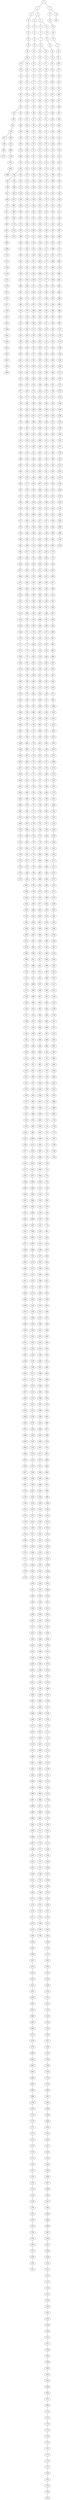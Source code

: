 graph {
0 -- 1
0 -- 9
1 -- 5
1 -- 2
5 -- 10
10 -- 14
14 -- 25
25 -- 26
26 -- 35
35 -- 36
36 -- 38
38 -- 39
38 -- 44
39 -- 40
40 -- 41
41 -- 46
46 -- 47
47 -- 49
49 -- 96
96 -- 125
125 -- 132
125 -- 142
132 -- 245
245 -- 324
324 -- 326
326 -- 437
326 -- 449
437 -- 438
438 -- 465
465 -- 1175
449 -- 554
554 -- 988
988 -- 1129
1129 -- 1411
1411 -- 1492
1492 -- 1694
142 -- 147
147 -- 148
148 -- 149
149 -- 150
150 -- 240
240 -- 279
279 -- 280
280 -- 281
281 -- 283
283 -- 286
283 -- 291
286 -- 287
286 -- 332
287 -- 339
339 -- 627
627 -- 644
644 -- 779
779 -- 811
811 -- 878
878 -- 900
900 -- 901
901 -- 983
983 -- 1005
1005 -- 1009
1009 -- 1114
1114 -- 1115
1115 -- 1120
1120 -- 1130
1130 -- 1131
1131 -- 1176
1176 -- 1217
1217 -- 1251
1251 -- 1317
1317 -- 1320
1320 -- 1321
1321 -- 1423
1423 -- 1439
1439 -- 1441
1441 -- 1442
1442 -- 1452
1452 -- 1453
1453 -- 1622
1622 -- 1635
1635 -- 1636
332 -- 480
480 -- 650
650 -- 873
873 -- 989
989 -- 1063
1063 -- 1169
1169 -- 1179
1179 -- 1574
1574 -- 1575
291 -- 323
323 -- 327
327 -- 333
333 -- 334
334 -- 340
340 -- 366
366 -- 367
367 -- 371
371 -- 387
387 -- 389
389 -- 394
394 -- 411
411 -- 420
420 -- 422
422 -- 423
423 -- 424
424 -- 425
425 -- 466
466 -- 467
467 -- 468
468 -- 469
469 -- 470
470 -- 515
515 -- 521
521 -- 522
522 -- 523
523 -- 592
592 -- 632
632 -- 633
633 -- 641
641 -- 653
653 -- 674
674 -- 675
675 -- 676
676 -- 677
677 -- 724
724 -- 739
739 -- 743
743 -- 766
766 -- 767
767 -- 768
768 -- 780
780 -- 812
812 -- 821
821 -- 845
845 -- 866
866 -- 887
887 -- 892
892 -- 895
895 -- 902
902 -- 913
913 -- 915
915 -- 940
940 -- 953
953 -- 976
976 -- 977
977 -- 978
978 -- 979
979 -- 980
980 -- 981
981 -- 982
982 -- 1002
1002 -- 1016
1016 -- 1017
1017 -- 1064
1064 -- 1072
1072 -- 1095
1095 -- 1100
1100 -- 1101
1101 -- 1127
1127 -- 1132
1132 -- 1139
1139 -- 1140
1140 -- 1164
1164 -- 1170
1170 -- 1171
1171 -- 1173
1173 -- 1199
1199 -- 1248
1248 -- 1270
1270 -- 1295
1295 -- 1296
1296 -- 1302
1302 -- 1303
1303 -- 1304
1304 -- 1305
1305 -- 1366
1366 -- 1403
1403 -- 1404
1404 -- 1405
1405 -- 1407
1407 -- 1408
1408 -- 1458
1458 -- 1589
1589 -- 1626
1626 -- 1627
1627 -- 1629
1629 -- 1656
1656 -- 1657
1657 -- 1658
1658 -- 1659
1659 -- 1660
1660 -- 1661
1661 -- 1673
1673 -- 1695
1695 -- 1700
1700 -- 1701
1701 -- 1702
1702 -- 1703
1703 -- 1729
1729 -- 1730
1730 -- 1734
1734 -- 1735
1735 -- 1753
44 -- 48
48 -- 64
64 -- 65
65 -- 97
97 -- 118
118 -- 124
124 -- 131
131 -- 156
156 -- 157
157 -- 165
165 -- 166
166 -- 167
167 -- 168
168 -- 182
182 -- 209
209 -- 210
210 -- 212
212 -- 213
213 -- 214
214 -- 215
215 -- 216
216 -- 250
250 -- 251
251 -- 252
252 -- 253
253 -- 264
264 -- 271
271 -- 273
273 -- 282
282 -- 325
325 -- 335
335 -- 336
336 -- 341
341 -- 351
351 -- 363
363 -- 369
369 -- 372
372 -- 373
373 -- 375
375 -- 376
376 -- 378
378 -- 388
388 -- 395
395 -- 400
400 -- 401
401 -- 429
429 -- 430
430 -- 431
431 -- 433
433 -- 441
441 -- 444
444 -- 475
475 -- 476
476 -- 477
477 -- 481
481 -- 482
482 -- 483
483 -- 486
486 -- 487
487 -- 488
488 -- 516
516 -- 517
517 -- 532
532 -- 541
541 -- 542
542 -- 543
543 -- 545
545 -- 577
577 -- 578
578 -- 579
579 -- 580
580 -- 581
581 -- 582
582 -- 583
583 -- 595
595 -- 596
596 -- 597
597 -- 609
609 -- 617
617 -- 626
626 -- 634
634 -- 635
635 -- 642
642 -- 654
654 -- 655
655 -- 656
656 -- 657
657 -- 658
658 -- 659
659 -- 742
742 -- 750
750 -- 751
751 -- 754
754 -- 771
771 -- 772
772 -- 775
775 -- 781
781 -- 788
788 -- 789
789 -- 790
790 -- 791
791 -- 792
792 -- 793
793 -- 794
794 -- 795
795 -- 796
796 -- 797
797 -- 798
798 -- 799
799 -- 800
800 -- 802
802 -- 807
807 -- 808
808 -- 816
816 -- 817
817 -- 822
822 -- 841
841 -- 843
843 -- 846
846 -- 879
879 -- 891
891 -- 893
893 -- 897
897 -- 898
898 -- 899
899 -- 903
903 -- 950
950 -- 951
951 -- 972
972 -- 973
973 -- 984
984 -- 995
995 -- 1003
1003 -- 1004
1004 -- 1010
1010 -- 1018
1018 -- 1020
1020 -- 1042
1042 -- 1043
1043 -- 1046
1046 -- 1065
1065 -- 1073
1073 -- 1079
1079 -- 1083
1083 -- 1096
1096 -- 1102
1102 -- 1134
1134 -- 1135
1135 -- 1136
1136 -- 1137
1137 -- 1138
1138 -- 1144
1144 -- 1146
1146 -- 1147
1147 -- 1166
1166 -- 1177
1177 -- 1180
1180 -- 1181
1181 -- 1183
1183 -- 1204
1204 -- 1215
1215 -- 1218
1218 -- 1219
1219 -- 1221
1221 -- 1222
1222 -- 1225
1225 -- 1226
1226 -- 1227
1227 -- 1230
1230 -- 1231
1231 -- 1232
1232 -- 1233
1233 -- 1234
1234 -- 1235
1235 -- 1236
1236 -- 1237
1237 -- 1249
1249 -- 1253
1253 -- 1271
1271 -- 1297
1297 -- 1298
1298 -- 1299
1299 -- 1306
1306 -- 1307
1307 -- 1308
1308 -- 1342
1342 -- 1343
1343 -- 1346
1346 -- 1347
1347 -- 1350
1350 -- 1357
1357 -- 1360
1360 -- 1400
1400 -- 1401
1401 -- 1409
1409 -- 1415
1415 -- 1421
1421 -- 1426
1426 -- 1444
1444 -- 1445
1445 -- 1448
1448 -- 1474
1474 -- 1567
1567 -- 1568
1568 -- 1569
1569 -- 1570
1570 -- 1571
1571 -- 1587
1587 -- 1591
1591 -- 1593
1593 -- 1609
1609 -- 1610
1610 -- 1611
1611 -- 1616
1616 -- 1617
1617 -- 1620
1620 -- 1621
1621 -- 1624
1624 -- 1628
1628 -- 1630
1630 -- 1637
1637 -- 1640
1640 -- 1644
1644 -- 1665
1665 -- 1669
1669 -- 1670
1670 -- 1674
1674 -- 1677
1677 -- 1696
1696 -- 1697
1697 -- 1704
1704 -- 1705
1705 -- 1706
1706 -- 1707
1707 -- 1724
1724 -- 1728
1728 -- 1736
1736 -- 1738
1738 -- 1768
1768 -- 1769
1769 -- 1770
1770 -- 1771
1771 -- 1772
1772 -- 1778
1778 -- 1779
2 -- 11
2 -- 3
11 -- 15
15 -- 31
31 -- 32
32 -- 33
33 -- 34
34 -- 37
37 -- 45
45 -- 50
50 -- 52
52 -- 57
57 -- 58
58 -- 59
59 -- 61
61 -- 63
63 -- 66
66 -- 67
67 -- 68
68 -- 69
69 -- 79
79 -- 80
80 -- 93
93 -- 95
95 -- 98
98 -- 133
133 -- 134
134 -- 143
143 -- 146
146 -- 174
174 -- 183
183 -- 184
184 -- 185
185 -- 201
201 -- 205
205 -- 208
208 -- 211
211 -- 218
218 -- 235
235 -- 236
236 -- 237
237 -- 238
238 -- 239
239 -- 246
246 -- 257
257 -- 258
258 -- 261
261 -- 267
267 -- 268
268 -- 285
285 -- 288
288 -- 317
317 -- 328
328 -- 329
329 -- 331
331 -- 337
337 -- 342
342 -- 350
350 -- 352
352 -- 364
364 -- 370
370 -- 374
374 -- 379
379 -- 383
383 -- 396
396 -- 397
397 -- 398
398 -- 412
412 -- 413
413 -- 421
421 -- 426
426 -- 427
427 -- 428
428 -- 432
432 -- 435
435 -- 439
439 -- 453
453 -- 454
454 -- 455
455 -- 478
478 -- 492
492 -- 499
499 -- 505
505 -- 508
508 -- 509
509 -- 511
511 -- 513
513 -- 524
524 -- 525
525 -- 526
526 -- 527
527 -- 528
528 -- 529
529 -- 544
544 -- 546
546 -- 548
548 -- 549
549 -- 550
550 -- 553
553 -- 563
563 -- 574
574 -- 607
607 -- 608
608 -- 619
619 -- 624
624 -- 630
630 -- 631
631 -- 636
636 -- 640
640 -- 645
645 -- 646
646 -- 647
647 -- 651
651 -- 666
666 -- 671
671 -- 706
706 -- 721
721 -- 723
723 -- 726
726 -- 727
727 -- 734
734 -- 735
735 -- 736
736 -- 737
737 -- 738
738 -- 744
744 -- 745
745 -- 746
746 -- 747
747 -- 757
757 -- 758
758 -- 759
759 -- 761
761 -- 762
762 -- 765
765 -- 770
770 -- 776
776 -- 777
777 -- 782
782 -- 783
783 -- 784
784 -- 785
785 -- 786
786 -- 787
787 -- 803
803 -- 804
804 -- 813
813 -- 829
829 -- 842
842 -- 844
844 -- 847
847 -- 849
849 -- 850
850 -- 851
851 -- 869
869 -- 870
870 -- 871
871 -- 889
889 -- 894
894 -- 896
896 -- 904
904 -- 914
914 -- 916
916 -- 923
923 -- 925
925 -- 926
926 -- 927
927 -- 928
928 -- 929
929 -- 930
930 -- 937
937 -- 955
955 -- 956
956 -- 957
957 -- 958
958 -- 959
959 -- 963
963 -- 964
964 -- 968
968 -- 975
975 -- 985
985 -- 986
986 -- 1006
1006 -- 1015
1015 -- 1026
1026 -- 1027
1027 -- 1045
1045 -- 1047
1047 -- 1057
1057 -- 1060
1060 -- 1066
1066 -- 1068
1068 -- 1080
1080 -- 1084
1084 -- 1085
1085 -- 1086
1086 -- 1087
1087 -- 1088
1088 -- 1094
1094 -- 1097
1097 -- 1098
1098 -- 1103
1103 -- 1116
1116 -- 1141
1141 -- 1142
1142 -- 1143
1143 -- 1167
1167 -- 1178
1178 -- 1182
1182 -- 1185
1185 -- 1186
1186 -- 1188
1188 -- 1189
1189 -- 1190
1190 -- 1191
1191 -- 1192
1192 -- 1193
1193 -- 1194
1194 -- 1195
1195 -- 1196
1196 -- 1211
1211 -- 1212
1212 -- 1213
1213 -- 1214
1214 -- 1216
1216 -- 1220
1220 -- 1223
1223 -- 1228
1228 -- 1229
1229 -- 1238
1238 -- 1239
1239 -- 1240
1240 -- 1250
1250 -- 1254
1254 -- 1255
1255 -- 1256
1256 -- 1264
1264 -- 1268
1268 -- 1280
1280 -- 1281
1281 -- 1282
1282 -- 1318
1318 -- 1319
1319 -- 1331
1331 -- 1332
1332 -- 1336
1336 -- 1337
1337 -- 1338
1338 -- 1339
1339 -- 1340
1340 -- 1341
1341 -- 1344
1344 -- 1345
1345 -- 1352
1352 -- 1356
1356 -- 1361
1361 -- 1362
1362 -- 1363
1363 -- 1364
1364 -- 1369
1369 -- 1402
1402 -- 1412
1412 -- 1422
1422 -- 1424
1424 -- 1434
1434 -- 1435
1435 -- 1436
1436 -- 1438
1438 -- 1443
1443 -- 1450
1450 -- 1451
1451 -- 1459
1459 -- 1460
1460 -- 1461
1461 -- 1462
1462 -- 1468
1468 -- 1469
1469 -- 1475
1475 -- 1476
1476 -- 1477
1477 -- 1478
1478 -- 1479
1479 -- 1480
1480 -- 1481
1481 -- 1482
1482 -- 1483
1483 -- 1484
1484 -- 1485
1485 -- 1486
1486 -- 1487
1487 -- 1488
1488 -- 1489
1489 -- 1490
1490 -- 1491
1491 -- 1493
1493 -- 1496
1496 -- 1497
1497 -- 1498
1498 -- 1501
1501 -- 1502
1502 -- 1503
1503 -- 1548
1548 -- 1550
1550 -- 1562
1562 -- 1563
1563 -- 1572
1572 -- 1573
1573 -- 1576
1576 -- 1577
1577 -- 1578
1578 -- 1579
1579 -- 1580
1580 -- 1590
1590 -- 1592
1592 -- 1608
1608 -- 1612
1612 -- 1613
1613 -- 1618
1618 -- 1625
1625 -- 1631
1631 -- 1632
1632 -- 1638
1638 -- 1641
1641 -- 1653
1653 -- 1666
1666 -- 1667
1667 -- 1668
1668 -- 1675
1675 -- 1678
1678 -- 1679
1679 -- 1680
1680 -- 1681
1681 -- 1682
1682 -- 1683
1683 -- 1684
1684 -- 1685
1685 -- 1691
1691 -- 1698
1698 -- 1708
1708 -- 1709
1709 -- 1719
1719 -- 1720
1720 -- 1721
1721 -- 1722
1722 -- 1723
1723 -- 1725
1725 -- 1726
1726 -- 1731
1731 -- 1740
1740 -- 1741
1741 -- 1742
1742 -- 1745
1745 -- 1754
1754 -- 1758
1758 -- 1759
1759 -- 1760
1760 -- 1761
1761 -- 1762
1762 -- 1763
1763 -- 1764
1764 -- 1765
1765 -- 1766
1766 -- 1767
1767 -- 1784
1784 -- 1785
1785 -- 1791
3 -- 4
3 -- 8
4 -- 6
6 -- 7
7 -- 12
12 -- 16
12 -- 19
16 -- 18
18 -- 51
51 -- 53
53 -- 70
70 -- 71
71 -- 72
72 -- 73
73 -- 88
88 -- 89
89 -- 90
90 -- 91
91 -- 92
92 -- 102
102 -- 103
103 -- 110
110 -- 111
111 -- 119
119 -- 127
127 -- 128
128 -- 135
135 -- 144
144 -- 153
153 -- 159
159 -- 160
160 -- 161
161 -- 162
162 -- 163
163 -- 164
164 -- 194
194 -- 203
203 -- 226
226 -- 234
234 -- 262
262 -- 263
263 -- 265
265 -- 266
266 -- 272
272 -- 274
274 -- 276
276 -- 277
277 -- 278
278 -- 290
290 -- 292
292 -- 293
293 -- 294
294 -- 295
295 -- 302
302 -- 303
303 -- 304
304 -- 305
305 -- 312
312 -- 318
318 -- 320
320 -- 338
338 -- 343
343 -- 353
353 -- 354
354 -- 368
368 -- 377
377 -- 382
382 -- 384
384 -- 385
385 -- 386
386 -- 399
399 -- 402
402 -- 403
403 -- 404
404 -- 405
405 -- 406
406 -- 407
407 -- 408
408 -- 409
409 -- 410
410 -- 414
414 -- 416
416 -- 417
417 -- 440
440 -- 442
442 -- 452
452 -- 456
456 -- 457
457 -- 458
458 -- 459
459 -- 471
471 -- 489
489 -- 490
490 -- 493
493 -- 494
494 -- 495
495 -- 496
496 -- 497
497 -- 498
498 -- 506
506 -- 507
507 -- 510
510 -- 512
512 -- 514
514 -- 518
518 -- 519
519 -- 520
520 -- 547
547 -- 568
568 -- 575
575 -- 594
594 -- 598
598 -- 599
599 -- 601
601 -- 604
604 -- 605
605 -- 606
606 -- 618
618 -- 622
622 -- 623
623 -- 625
625 -- 652
652 -- 672
672 -- 673
673 -- 707
707 -- 725
725 -- 728
728 -- 741
741 -- 748
748 -- 749
749 -- 752
752 -- 755
755 -- 756
756 -- 773
773 -- 778
778 -- 805
805 -- 806
806 -- 809
809 -- 814
814 -- 867
867 -- 868
868 -- 874
874 -- 875
875 -- 876
876 -- 877
877 -- 905
905 -- 906
906 -- 907
907 -- 908
908 -- 909
909 -- 910
910 -- 911
911 -- 912
912 -- 917
917 -- 921
921 -- 931
931 -- 932
932 -- 935
935 -- 936
936 -- 941
941 -- 942
942 -- 943
943 -- 944
944 -- 945
945 -- 946
946 -- 947
947 -- 948
948 -- 949
949 -- 960
960 -- 961
961 -- 962
962 -- 1007
1007 -- 1032
1032 -- 1034
1034 -- 1035
1035 -- 1036
1036 -- 1037
1037 -- 1048
1048 -- 1049
1049 -- 1061
1061 -- 1062
1062 -- 1067
1067 -- 1069
1069 -- 1081
1081 -- 1082
1082 -- 1090
1090 -- 1091
1091 -- 1092
1092 -- 1093
1093 -- 1104
1104 -- 1125
1125 -- 1126
1126 -- 1128
1128 -- 1145
1145 -- 1148
1148 -- 1150
1150 -- 1151
1151 -- 1165
1165 -- 1187
1187 -- 1241
1241 -- 1266
1266 -- 1267
1267 -- 1283
1283 -- 1284
1284 -- 1285
1285 -- 1286
1286 -- 1287
1287 -- 1300
1300 -- 1301
1301 -- 1314
1314 -- 1315
1315 -- 1333
1333 -- 1348
1348 -- 1351
1351 -- 1353
1353 -- 1354
1354 -- 1355
1355 -- 1358
1358 -- 1365
1365 -- 1367
1367 -- 1368
1368 -- 1383
1383 -- 1384
1384 -- 1385
1385 -- 1386
1386 -- 1387
1387 -- 1388
1388 -- 1389
1389 -- 1416
1416 -- 1446
1446 -- 1454
1454 -- 1456
1456 -- 1470
1470 -- 1471
1471 -- 1472
1472 -- 1473
1473 -- 1494
1494 -- 1495
1495 -- 1499
1499 -- 1500
1500 -- 1504
1504 -- 1505
1505 -- 1518
1518 -- 1519
1519 -- 1520
1520 -- 1521
1521 -- 1522
1522 -- 1523
1523 -- 1524
1524 -- 1525
1525 -- 1526
1526 -- 1531
1531 -- 1532
1532 -- 1533
1533 -- 1554
1554 -- 1555
1555 -- 1556
1556 -- 1559
1559 -- 1560
1560 -- 1564
1564 -- 1581
1581 -- 1582
1582 -- 1583
1583 -- 1584
1584 -- 1585
1585 -- 1586
1586 -- 1588
1588 -- 1594
1594 -- 1595
1595 -- 1596
1596 -- 1597
1597 -- 1598
1598 -- 1599
1599 -- 1604
1604 -- 1605
1605 -- 1606
1606 -- 1607
1607 -- 1614
1614 -- 1615
1615 -- 1619
1619 -- 1623
1623 -- 1639
1639 -- 1642
1642 -- 1643
1643 -- 1647
1647 -- 1650
1650 -- 1654
1654 -- 1662
1662 -- 1663
1663 -- 1664
1664 -- 1672
1672 -- 1686
1686 -- 1687
1687 -- 1710
1710 -- 1711
1711 -- 1712
1712 -- 1713
1713 -- 1717
1717 -- 1718
1718 -- 1727
1727 -- 1737
1737 -- 1746
1746 -- 1747
1747 -- 1748
1748 -- 1749
1749 -- 1750
1750 -- 1751
1751 -- 1755
1755 -- 1774
1774 -- 1786
1786 -- 1793
1793 -- 1794
19 -- 21
21 -- 27
27 -- 28
28 -- 29
29 -- 30
30 -- 42
42 -- 43
43 -- 60
60 -- 74
74 -- 75
75 -- 81
81 -- 84
84 -- 85
85 -- 94
94 -- 99
99 -- 101
101 -- 104
104 -- 112
112 -- 113
113 -- 114
114 -- 115
115 -- 120
120 -- 121
121 -- 122
122 -- 129
129 -- 130
130 -- 145
145 -- 151
151 -- 154
154 -- 169
169 -- 170
170 -- 171
171 -- 172
172 -- 173
173 -- 175
175 -- 176
176 -- 177
177 -- 178
178 -- 195
195 -- 196
196 -- 202
202 -- 204
204 -- 206
206 -- 217
217 -- 219
219 -- 221
221 -- 225
225 -- 227
227 -- 228
228 -- 229
229 -- 233
233 -- 259
259 -- 260
260 -- 269
269 -- 270
270 -- 275
275 -- 284
284 -- 289
289 -- 299
299 -- 300
300 -- 301
301 -- 309
309 -- 313
313 -- 314
314 -- 315
315 -- 316
316 -- 319
319 -- 321
321 -- 322
322 -- 330
330 -- 344
344 -- 345
345 -- 349
349 -- 355
355 -- 356
356 -- 357
357 -- 358
358 -- 359
359 -- 360
360 -- 361
361 -- 362
362 -- 365
365 -- 380
380 -- 381
381 -- 415
415 -- 418
418 -- 419
419 -- 445
445 -- 446
446 -- 447
447 -- 448
448 -- 451
451 -- 460
460 -- 472
472 -- 473
473 -- 474
474 -- 479
479 -- 484
484 -- 485
485 -- 491
491 -- 504
504 -- 533
533 -- 534
534 -- 536
536 -- 537
537 -- 538
538 -- 539
539 -- 540
540 -- 551
551 -- 552
552 -- 558
558 -- 564
564 -- 569
569 -- 570
570 -- 571
571 -- 576
576 -- 586
586 -- 587
587 -- 588
588 -- 589
589 -- 590
590 -- 591
591 -- 602
602 -- 620
620 -- 621
621 -- 628
628 -- 629
629 -- 637
637 -- 643
643 -- 648
648 -- 649
649 -- 660
660 -- 663
663 -- 664
664 -- 665
665 -- 667
667 -- 668
668 -- 669
669 -- 670
670 -- 678
678 -- 679
679 -- 680
680 -- 681
681 -- 682
682 -- 683
683 -- 684
684 -- 685
685 -- 686
686 -- 687
687 -- 688
688 -- 689
689 -- 690
690 -- 691
691 -- 692
692 -- 693
693 -- 694
694 -- 695
695 -- 696
696 -- 697
697 -- 698
698 -- 699
699 -- 700
700 -- 701
701 -- 702
702 -- 703
703 -- 704
704 -- 705
705 -- 708
708 -- 709
709 -- 710
710 -- 711
711 -- 712
712 -- 713
713 -- 714
714 -- 715
715 -- 716
716 -- 717
717 -- 718
718 -- 719
719 -- 730
730 -- 731
731 -- 732
732 -- 733
733 -- 740
740 -- 753
753 -- 760
760 -- 763
763 -- 764
764 -- 769
769 -- 774
774 -- 801
801 -- 810
810 -- 815
815 -- 818
818 -- 819
819 -- 820
820 -- 823
823 -- 830
830 -- 831
831 -- 832
832 -- 833
833 -- 834
834 -- 835
835 -- 836
836 -- 837
837 -- 838
838 -- 839
839 -- 840
840 -- 848
848 -- 853
853 -- 854
854 -- 872
872 -- 880
880 -- 881
881 -- 890
890 -- 924
924 -- 933
933 -- 934
934 -- 952
952 -- 954
954 -- 965
965 -- 966
966 -- 967
967 -- 969
969 -- 970
970 -- 974
974 -- 987
987 -- 990
990 -- 993
993 -- 994
994 -- 996
996 -- 997
997 -- 998
998 -- 999
999 -- 1000
1000 -- 1001
1001 -- 1011
1011 -- 1012
1012 -- 1013
1013 -- 1014
1014 -- 1021
1021 -- 1029
1029 -- 1031
1031 -- 1033
1033 -- 1038
1038 -- 1039
1039 -- 1040
1040 -- 1041
1041 -- 1044
1044 -- 1050
1050 -- 1051
1051 -- 1052
1052 -- 1053
1053 -- 1054
1054 -- 1055
1055 -- 1056
1056 -- 1058
1058 -- 1059
1059 -- 1071
1071 -- 1074
1074 -- 1075
1075 -- 1076
1076 -- 1077
1077 -- 1078
1078 -- 1099
1099 -- 1105
1105 -- 1106
1106 -- 1107
1107 -- 1108
1108 -- 1109
1109 -- 1110
1110 -- 1111
1111 -- 1112
1112 -- 1113
1113 -- 1121
1121 -- 1122
1122 -- 1133
1133 -- 1149
1149 -- 1152
1152 -- 1153
1153 -- 1154
1154 -- 1155
1155 -- 1156
1156 -- 1157
1157 -- 1158
1158 -- 1159
1159 -- 1160
1160 -- 1161
1161 -- 1168
1168 -- 1172
1172 -- 1184
1184 -- 1198
1198 -- 1205
1205 -- 1206
1206 -- 1207
1207 -- 1208
1208 -- 1209
1209 -- 1210
1210 -- 1224
1224 -- 1242
1242 -- 1247
1247 -- 1252
1252 -- 1257
1257 -- 1262
1262 -- 1265
1265 -- 1269
1269 -- 1274
1274 -- 1275
1275 -- 1291
1291 -- 1292
1292 -- 1293
1293 -- 1294
1294 -- 1309
1309 -- 1310
1310 -- 1311
1311 -- 1312
1312 -- 1313
1313 -- 1316
1316 -- 1324
1324 -- 1325
1325 -- 1326
1326 -- 1327
1327 -- 1328
1328 -- 1329
1329 -- 1334
1334 -- 1349
1349 -- 1359
1359 -- 1370
1370 -- 1379
1379 -- 1380
1380 -- 1381
1381 -- 1382
1382 -- 1398
1398 -- 1399
1399 -- 1406
1406 -- 1410
1410 -- 1413
1413 -- 1414
1414 -- 1417
1417 -- 1418
1418 -- 1419
1419 -- 1420
1420 -- 1429
1429 -- 1440
1440 -- 1447
1447 -- 1449
1449 -- 1455
1455 -- 1457
1457 -- 1463
1463 -- 1464
1464 -- 1465
1465 -- 1466
1466 -- 1467
1467 -- 1506
1506 -- 1507
1507 -- 1508
1508 -- 1509
1509 -- 1510
1510 -- 1511
1511 -- 1512
1512 -- 1513
1513 -- 1514
1514 -- 1537
1537 -- 1539
1539 -- 1540
1540 -- 1541
1541 -- 1542
1542 -- 1546
1546 -- 1549
1549 -- 1551
1551 -- 1557
1557 -- 1558
1558 -- 1561
1561 -- 1566
1566 -- 1600
1600 -- 1633
1633 -- 1634
1634 -- 1648
1648 -- 1655
1655 -- 1671
1671 -- 1690
1690 -- 1714
1714 -- 1715
1715 -- 1732
1732 -- 1733
1733 -- 1743
1743 -- 1752
1752 -- 1757
1757 -- 1775
1775 -- 1776
1776 -- 1777
1777 -- 1780
1780 -- 1781
1781 -- 1782
1782 -- 1783
1783 -- 1792
8 -- 13
13 -- 22
22 -- 23
23 -- 24
24 -- 55
55 -- 62
62 -- 82
82 -- 100
100 -- 105
105 -- 106
106 -- 107
107 -- 109
109 -- 116
116 -- 126
126 -- 136
136 -- 137
137 -- 138
138 -- 139
139 -- 140
140 -- 141
141 -- 155
155 -- 158
158 -- 197
197 -- 198
198 -- 199
199 -- 200
200 -- 207
207 -- 220
220 -- 224
224 -- 230
230 -- 241
241 -- 242
242 -- 243
243 -- 254
254 -- 255
255 -- 296
296 -- 297
297 -- 298
298 -- 306
306 -- 307
307 -- 308
308 -- 310
310 -- 346
346 -- 347
347 -- 348
348 -- 390
390 -- 391
391 -- 392
392 -- 393
393 -- 434
434 -- 443
443 -- 450
450 -- 461
461 -- 462
462 -- 463
463 -- 464
464 -- 500
500 -- 501
501 -- 530
530 -- 531
531 -- 535
535 -- 555
555 -- 556
556 -- 557
557 -- 559
559 -- 560
560 -- 561
561 -- 562
562 -- 565
565 -- 584
584 -- 585
585 -- 593
593 -- 603
603 -- 610
610 -- 611
611 -- 612
612 -- 613
613 -- 614
614 -- 615
615 -- 616
616 -- 638
638 -- 639
639 -- 661
661 -- 662
662 -- 720
720 -- 722
722 -- 824
824 -- 825
825 -- 826
826 -- 827
827 -- 828
828 -- 852
852 -- 855
855 -- 856
856 -- 857
857 -- 858
858 -- 859
859 -- 860
860 -- 861
861 -- 862
862 -- 863
863 -- 888
888 -- 919
919 -- 920
920 -- 922
922 -- 938
938 -- 939
939 -- 971
971 -- 991
991 -- 1008
1008 -- 1019
1019 -- 1022
1022 -- 1023
1023 -- 1024
1024 -- 1025
1025 -- 1028
1028 -- 1030
1030 -- 1070
1070 -- 1089
1089 -- 1123
1123 -- 1124
1124 -- 1162
1162 -- 1163
1163 -- 1174
1174 -- 1197
1197 -- 1200
1200 -- 1201
1201 -- 1202
1202 -- 1243
1243 -- 1258
1258 -- 1259
1259 -- 1260
1260 -- 1261
1261 -- 1263
1263 -- 1272
1272 -- 1371
1371 -- 1372
1372 -- 1373
1373 -- 1374
1374 -- 1375
1375 -- 1376
1376 -- 1390
1390 -- 1391
1391 -- 1392
1392 -- 1393
1393 -- 1394
1394 -- 1395
1395 -- 1396
1396 -- 1397
1397 -- 1428
1428 -- 1430
1430 -- 1431
1431 -- 1433
1433 -- 1437
1437 -- 1517
1517 -- 1527
1527 -- 1534
1534 -- 1535
1535 -- 1536
1536 -- 1538
1538 -- 1547
1547 -- 1552
1552 -- 1553
1553 -- 1565
1565 -- 1601
1601 -- 1602
1602 -- 1603
1603 -- 1645
1645 -- 1646
1646 -- 1649
1649 -- 1651
1651 -- 1652
1652 -- 1676
1676 -- 1688
1688 -- 1689
1689 -- 1692
1692 -- 1716
1716 -- 1744
1744 -- 1773
1773 -- 1787
1787 -- 1788
1788 -- 1789
1789 -- 1790
9 -- 17
9 -- 78
17 -- 20
20 -- 54
54 -- 56
56 -- 76
76 -- 77
77 -- 83
83 -- 87
87 -- 108
108 -- 117
117 -- 123
123 -- 152
152 -- 179
179 -- 180
180 -- 181
181 -- 186
186 -- 187
187 -- 188
188 -- 189
189 -- 190
190 -- 191
191 -- 192
192 -- 193
193 -- 222
222 -- 223
223 -- 231
231 -- 232
232 -- 244
244 -- 247
247 -- 248
248 -- 249
249 -- 256
256 -- 311
311 -- 436
436 -- 502
502 -- 503
503 -- 566
566 -- 567
567 -- 572
572 -- 573
573 -- 600
600 -- 729
729 -- 864
864 -- 865
865 -- 882
882 -- 883
883 -- 884
884 -- 885
885 -- 886
886 -- 918
918 -- 992
992 -- 1117
1117 -- 1118
1118 -- 1119
1119 -- 1203
1203 -- 1244
1244 -- 1245
1245 -- 1246
1246 -- 1273
1273 -- 1276
1276 -- 1277
1277 -- 1278
1278 -- 1279
1279 -- 1288
1288 -- 1289
1289 -- 1290
1290 -- 1322
1322 -- 1323
1323 -- 1330
1330 -- 1335
1335 -- 1377
1377 -- 1378
1378 -- 1425
1425 -- 1427
1427 -- 1432
1432 -- 1515
1515 -- 1516
1516 -- 1528
1528 -- 1529
1529 -- 1530
1530 -- 1543
1543 -- 1544
1544 -- 1545
1545 -- 1693
1693 -- 1699
1699 -- 1739
1739 -- 1756
78 -- 86
}
